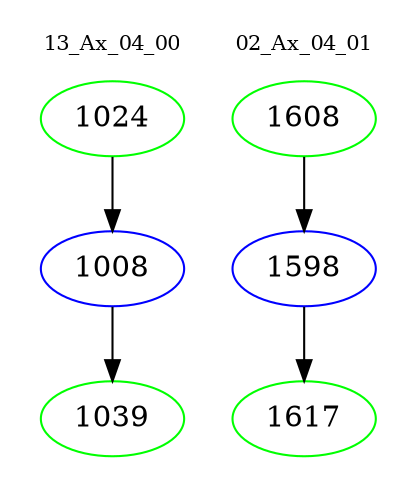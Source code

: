 digraph{
subgraph cluster_0 {
color = white
label = "13_Ax_04_00";
fontsize=10;
T0_1024 [label="1024", color="green"]
T0_1024 -> T0_1008 [color="black"]
T0_1008 [label="1008", color="blue"]
T0_1008 -> T0_1039 [color="black"]
T0_1039 [label="1039", color="green"]
}
subgraph cluster_1 {
color = white
label = "02_Ax_04_01";
fontsize=10;
T1_1608 [label="1608", color="green"]
T1_1608 -> T1_1598 [color="black"]
T1_1598 [label="1598", color="blue"]
T1_1598 -> T1_1617 [color="black"]
T1_1617 [label="1617", color="green"]
}
}
